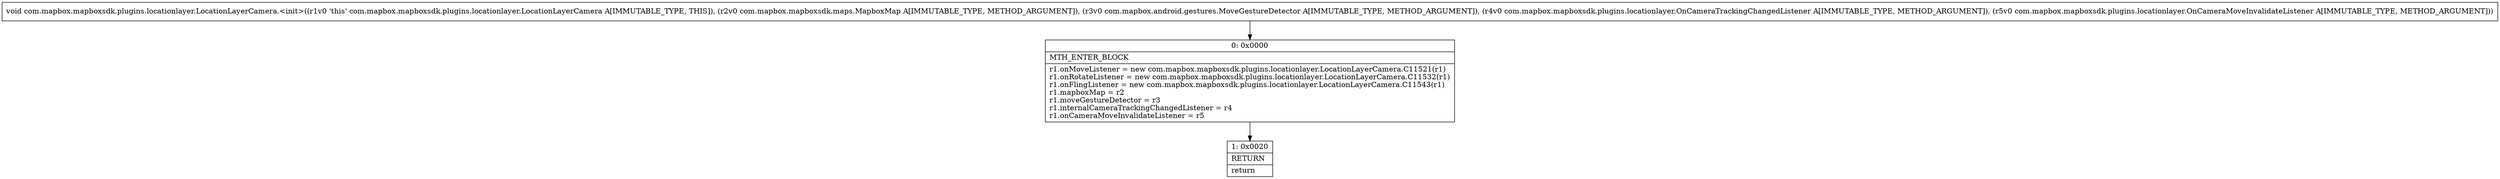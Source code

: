 digraph "CFG forcom.mapbox.mapboxsdk.plugins.locationlayer.LocationLayerCamera.\<init\>(Lcom\/mapbox\/mapboxsdk\/maps\/MapboxMap;Lcom\/mapbox\/android\/gestures\/MoveGestureDetector;Lcom\/mapbox\/mapboxsdk\/plugins\/locationlayer\/OnCameraTrackingChangedListener;Lcom\/mapbox\/mapboxsdk\/plugins\/locationlayer\/OnCameraMoveInvalidateListener;)V" {
Node_0 [shape=record,label="{0\:\ 0x0000|MTH_ENTER_BLOCK\l|r1.onMoveListener = new com.mapbox.mapboxsdk.plugins.locationlayer.LocationLayerCamera.C11521(r1)\lr1.onRotateListener = new com.mapbox.mapboxsdk.plugins.locationlayer.LocationLayerCamera.C11532(r1)\lr1.onFlingListener = new com.mapbox.mapboxsdk.plugins.locationlayer.LocationLayerCamera.C11543(r1)\lr1.mapboxMap = r2\lr1.moveGestureDetector = r3\lr1.internalCameraTrackingChangedListener = r4\lr1.onCameraMoveInvalidateListener = r5\l}"];
Node_1 [shape=record,label="{1\:\ 0x0020|RETURN\l|return\l}"];
MethodNode[shape=record,label="{void com.mapbox.mapboxsdk.plugins.locationlayer.LocationLayerCamera.\<init\>((r1v0 'this' com.mapbox.mapboxsdk.plugins.locationlayer.LocationLayerCamera A[IMMUTABLE_TYPE, THIS]), (r2v0 com.mapbox.mapboxsdk.maps.MapboxMap A[IMMUTABLE_TYPE, METHOD_ARGUMENT]), (r3v0 com.mapbox.android.gestures.MoveGestureDetector A[IMMUTABLE_TYPE, METHOD_ARGUMENT]), (r4v0 com.mapbox.mapboxsdk.plugins.locationlayer.OnCameraTrackingChangedListener A[IMMUTABLE_TYPE, METHOD_ARGUMENT]), (r5v0 com.mapbox.mapboxsdk.plugins.locationlayer.OnCameraMoveInvalidateListener A[IMMUTABLE_TYPE, METHOD_ARGUMENT])) }"];
MethodNode -> Node_0;
Node_0 -> Node_1;
}

